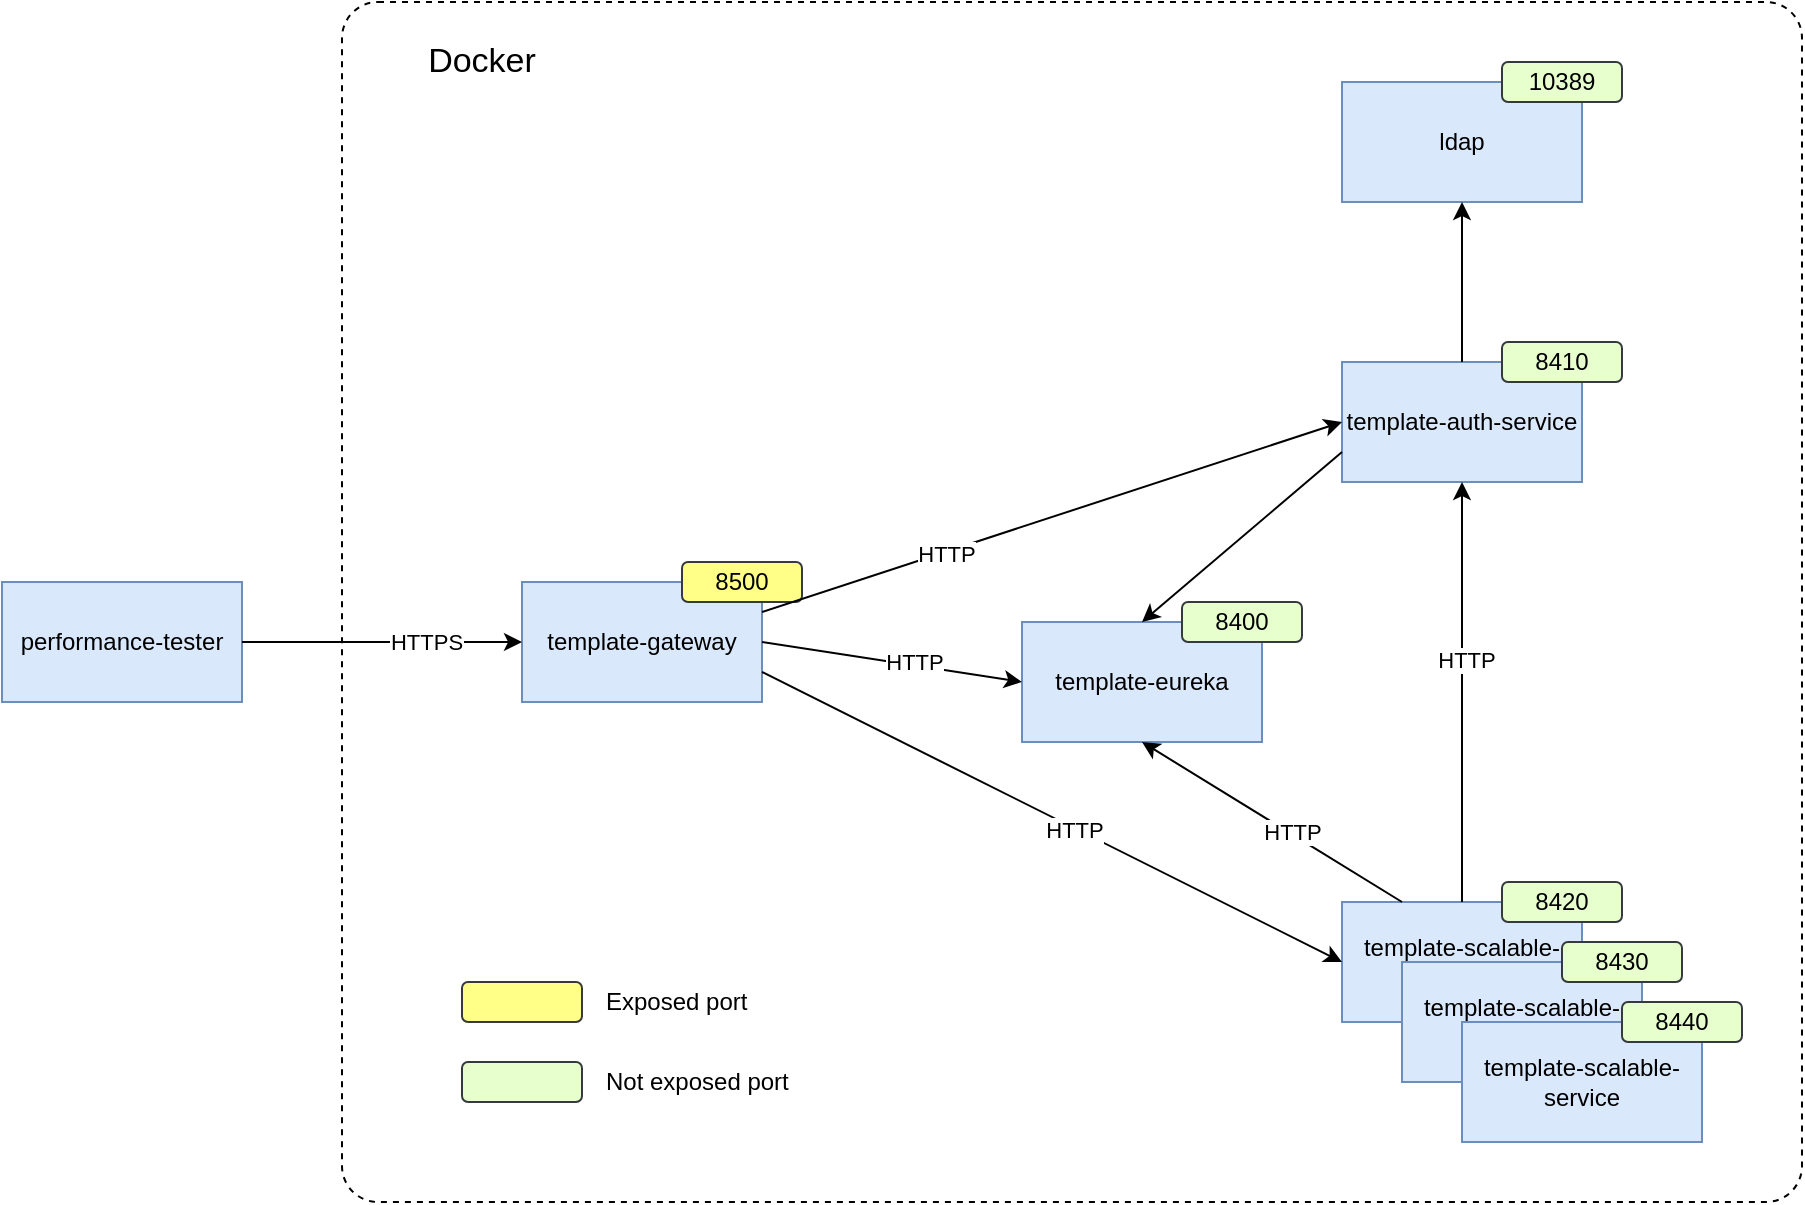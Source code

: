 <mxfile version="14.5.1" type="device" pages="2"><diagram id="zkLWxr3Ve-KkZXWS_Odb" name="Docker"><mxGraphModel dx="1486" dy="1206" grid="1" gridSize="10" guides="1" tooltips="1" connect="1" arrows="1" fold="1" page="0" pageScale="1" pageWidth="850" pageHeight="1100" math="0" shadow="0"><root><mxCell id="0"/><mxCell id="1" parent="0"/><mxCell id="SzCL9VDjmG3Q74IJDUDh-38" value="" style="rounded=1;whiteSpace=wrap;html=1;dashed=1;fillColor=none;arcSize=3;" parent="1" vertex="1"><mxGeometry x="20" y="-10" width="730" height="600" as="geometry"/></mxCell><mxCell id="SzCL9VDjmG3Q74IJDUDh-3" value="" style="group" parent="1" vertex="1" connectable="0"><mxGeometry x="110" y="270" width="140" height="70" as="geometry"/></mxCell><mxCell id="SzCL9VDjmG3Q74IJDUDh-1" value="template-gateway" style="rounded=0;whiteSpace=wrap;html=1;fillColor=#dae8fc;strokeColor=#6c8ebf;" parent="SzCL9VDjmG3Q74IJDUDh-3" vertex="1"><mxGeometry y="10" width="120" height="60" as="geometry"/></mxCell><mxCell id="SzCL9VDjmG3Q74IJDUDh-2" value="8500" style="rounded=1;whiteSpace=wrap;html=1;fillColor=#ffff88;strokeColor=#36393d;" parent="SzCL9VDjmG3Q74IJDUDh-3" vertex="1"><mxGeometry x="80" width="60" height="20" as="geometry"/></mxCell><mxCell id="SzCL9VDjmG3Q74IJDUDh-4" value="" style="group" parent="1" vertex="1" connectable="0"><mxGeometry x="360" y="290" width="140" height="70" as="geometry"/></mxCell><mxCell id="SzCL9VDjmG3Q74IJDUDh-5" value="template-eureka" style="rounded=0;whiteSpace=wrap;html=1;fillColor=#dae8fc;strokeColor=#6c8ebf;" parent="SzCL9VDjmG3Q74IJDUDh-4" vertex="1"><mxGeometry y="10" width="120" height="60" as="geometry"/></mxCell><mxCell id="SzCL9VDjmG3Q74IJDUDh-6" value="8400" style="rounded=1;whiteSpace=wrap;html=1;strokeColor=#36393d;fillColor=#E6FFCC;" parent="SzCL9VDjmG3Q74IJDUDh-4" vertex="1"><mxGeometry x="80" width="60" height="20" as="geometry"/></mxCell><mxCell id="SzCL9VDjmG3Q74IJDUDh-7" value="" style="group" parent="1" vertex="1" connectable="0"><mxGeometry x="520" y="160" width="140" height="70" as="geometry"/></mxCell><mxCell id="SzCL9VDjmG3Q74IJDUDh-8" value="template-auth-service" style="rounded=0;whiteSpace=wrap;html=1;fillColor=#dae8fc;strokeColor=#6c8ebf;" parent="SzCL9VDjmG3Q74IJDUDh-7" vertex="1"><mxGeometry y="10" width="120" height="60" as="geometry"/></mxCell><mxCell id="SzCL9VDjmG3Q74IJDUDh-9" value="8410" style="rounded=1;whiteSpace=wrap;html=1;strokeColor=#36393d;fillColor=#E6FFCC;" parent="SzCL9VDjmG3Q74IJDUDh-7" vertex="1"><mxGeometry x="80" width="60" height="20" as="geometry"/></mxCell><mxCell id="SzCL9VDjmG3Q74IJDUDh-10" value="" style="group" parent="1" vertex="1" connectable="0"><mxGeometry x="520" y="430" width="140" height="70" as="geometry"/></mxCell><mxCell id="SzCL9VDjmG3Q74IJDUDh-11" value="template-scalable-service" style="rounded=0;whiteSpace=wrap;html=1;fillColor=#dae8fc;strokeColor=#6c8ebf;" parent="SzCL9VDjmG3Q74IJDUDh-10" vertex="1"><mxGeometry y="10" width="120" height="60" as="geometry"/></mxCell><mxCell id="SzCL9VDjmG3Q74IJDUDh-12" value="8420" style="rounded=1;whiteSpace=wrap;html=1;strokeColor=#36393d;fillColor=#E6FFCC;" parent="SzCL9VDjmG3Q74IJDUDh-10" vertex="1"><mxGeometry x="80" width="60" height="20" as="geometry"/></mxCell><mxCell id="SzCL9VDjmG3Q74IJDUDh-22" value="" style="group" parent="1" vertex="1" connectable="0"><mxGeometry x="550" y="460" width="140" height="70" as="geometry"/></mxCell><mxCell id="SzCL9VDjmG3Q74IJDUDh-23" value="template-scalable-service" style="rounded=0;whiteSpace=wrap;html=1;fillColor=#dae8fc;strokeColor=#6c8ebf;" parent="SzCL9VDjmG3Q74IJDUDh-22" vertex="1"><mxGeometry y="10" width="120" height="60" as="geometry"/></mxCell><mxCell id="SzCL9VDjmG3Q74IJDUDh-24" value="8430" style="rounded=1;whiteSpace=wrap;html=1;strokeColor=#36393d;fillColor=#E6FFCC;" parent="SzCL9VDjmG3Q74IJDUDh-22" vertex="1"><mxGeometry x="80" width="60" height="20" as="geometry"/></mxCell><mxCell id="SzCL9VDjmG3Q74IJDUDh-25" value="" style="group" parent="1" vertex="1" connectable="0"><mxGeometry x="580" y="490" width="140" height="70" as="geometry"/></mxCell><mxCell id="SzCL9VDjmG3Q74IJDUDh-26" value="template-scalable-service" style="rounded=0;whiteSpace=wrap;html=1;fillColor=#dae8fc;strokeColor=#6c8ebf;" parent="SzCL9VDjmG3Q74IJDUDh-25" vertex="1"><mxGeometry y="10" width="120" height="60" as="geometry"/></mxCell><mxCell id="SzCL9VDjmG3Q74IJDUDh-27" value="8440" style="rounded=1;whiteSpace=wrap;html=1;strokeColor=#36393d;fillColor=#E6FFCC;" parent="SzCL9VDjmG3Q74IJDUDh-25" vertex="1"><mxGeometry x="80" width="60" height="20" as="geometry"/></mxCell><mxCell id="SzCL9VDjmG3Q74IJDUDh-28" value="" style="endArrow=classic;html=1;entryX=0.5;entryY=1;entryDx=0;entryDy=0;" parent="1" source="SzCL9VDjmG3Q74IJDUDh-11" target="SzCL9VDjmG3Q74IJDUDh-8" edge="1"><mxGeometry width="50" height="50" relative="1" as="geometry"><mxPoint x="400" y="430" as="sourcePoint"/><mxPoint x="450" y="380" as="targetPoint"/></mxGeometry></mxCell><mxCell id="M8_rLOcpwuxy9JoNi_LB-5" value="HTTP" style="edgeLabel;html=1;align=center;verticalAlign=middle;resizable=0;points=[];" parent="SzCL9VDjmG3Q74IJDUDh-28" vertex="1" connectable="0"><mxGeometry x="0.152" y="-2" relative="1" as="geometry"><mxPoint as="offset"/></mxGeometry></mxCell><mxCell id="SzCL9VDjmG3Q74IJDUDh-29" value="" style="endArrow=classic;html=1;entryX=0;entryY=0.5;entryDx=0;entryDy=0;exitX=1;exitY=0.25;exitDx=0;exitDy=0;" parent="1" source="SzCL9VDjmG3Q74IJDUDh-1" target="SzCL9VDjmG3Q74IJDUDh-8" edge="1"><mxGeometry width="50" height="50" relative="1" as="geometry"><mxPoint x="200" y="300" as="sourcePoint"/><mxPoint x="450" y="380" as="targetPoint"/></mxGeometry></mxCell><mxCell id="M8_rLOcpwuxy9JoNi_LB-2" value="HTTP" style="edgeLabel;html=1;align=center;verticalAlign=middle;resizable=0;points=[];" parent="SzCL9VDjmG3Q74IJDUDh-29" vertex="1" connectable="0"><mxGeometry x="-0.368" y="-1" relative="1" as="geometry"><mxPoint as="offset"/></mxGeometry></mxCell><mxCell id="SzCL9VDjmG3Q74IJDUDh-30" value="" style="endArrow=classic;html=1;exitX=1;exitY=0.75;exitDx=0;exitDy=0;entryX=0;entryY=0.5;entryDx=0;entryDy=0;" parent="1" source="SzCL9VDjmG3Q74IJDUDh-1" target="SzCL9VDjmG3Q74IJDUDh-11" edge="1"><mxGeometry width="50" height="50" relative="1" as="geometry"><mxPoint x="400" y="430" as="sourcePoint"/><mxPoint x="450" y="380" as="targetPoint"/></mxGeometry></mxCell><mxCell id="M8_rLOcpwuxy9JoNi_LB-4" value="HTTP" style="edgeLabel;html=1;align=center;verticalAlign=middle;resizable=0;points=[];" parent="SzCL9VDjmG3Q74IJDUDh-30" vertex="1" connectable="0"><mxGeometry x="0.079" y="-1" relative="1" as="geometry"><mxPoint as="offset"/></mxGeometry></mxCell><mxCell id="SzCL9VDjmG3Q74IJDUDh-31" value="" style="group" parent="1" vertex="1" connectable="0"><mxGeometry x="520" y="20" width="140" height="70" as="geometry"/></mxCell><mxCell id="SzCL9VDjmG3Q74IJDUDh-32" value="ldap" style="rounded=0;whiteSpace=wrap;html=1;fillColor=#dae8fc;strokeColor=#6c8ebf;" parent="SzCL9VDjmG3Q74IJDUDh-31" vertex="1"><mxGeometry y="10" width="120" height="60" as="geometry"/></mxCell><mxCell id="SzCL9VDjmG3Q74IJDUDh-33" value="10389" style="rounded=1;whiteSpace=wrap;html=1;strokeColor=#36393d;fillColor=#E6FFCC;" parent="SzCL9VDjmG3Q74IJDUDh-31" vertex="1"><mxGeometry x="80" width="60" height="20" as="geometry"/></mxCell><mxCell id="SzCL9VDjmG3Q74IJDUDh-34" value="" style="endArrow=classic;html=1;entryX=0.5;entryY=1;entryDx=0;entryDy=0;exitX=0.5;exitY=0;exitDx=0;exitDy=0;" parent="1" source="SzCL9VDjmG3Q74IJDUDh-8" target="SzCL9VDjmG3Q74IJDUDh-32" edge="1"><mxGeometry width="50" height="50" relative="1" as="geometry"><mxPoint x="400" y="430" as="sourcePoint"/><mxPoint x="450" y="380" as="targetPoint"/></mxGeometry></mxCell><mxCell id="SzCL9VDjmG3Q74IJDUDh-35" value="" style="endArrow=classic;html=1;entryX=0.5;entryY=0;entryDx=0;entryDy=0;exitX=0;exitY=0.75;exitDx=0;exitDy=0;" parent="1" source="SzCL9VDjmG3Q74IJDUDh-8" target="SzCL9VDjmG3Q74IJDUDh-5" edge="1"><mxGeometry width="50" height="50" relative="1" as="geometry"><mxPoint x="400" y="430" as="sourcePoint"/><mxPoint x="450" y="380" as="targetPoint"/></mxGeometry></mxCell><mxCell id="SzCL9VDjmG3Q74IJDUDh-36" value="" style="endArrow=classic;html=1;entryX=0.5;entryY=1;entryDx=0;entryDy=0;exitX=0.25;exitY=0;exitDx=0;exitDy=0;" parent="1" source="SzCL9VDjmG3Q74IJDUDh-11" target="SzCL9VDjmG3Q74IJDUDh-5" edge="1"><mxGeometry width="50" height="50" relative="1" as="geometry"><mxPoint x="400" y="430" as="sourcePoint"/><mxPoint x="450" y="380" as="targetPoint"/></mxGeometry></mxCell><mxCell id="M8_rLOcpwuxy9JoNi_LB-6" value="HTTP" style="edgeLabel;html=1;align=center;verticalAlign=middle;resizable=0;points=[];" parent="SzCL9VDjmG3Q74IJDUDh-36" vertex="1" connectable="0"><mxGeometry x="-0.146" y="-1" relative="1" as="geometry"><mxPoint as="offset"/></mxGeometry></mxCell><mxCell id="SzCL9VDjmG3Q74IJDUDh-37" value="" style="endArrow=classic;html=1;entryX=0;entryY=0.5;entryDx=0;entryDy=0;exitX=1;exitY=0.5;exitDx=0;exitDy=0;" parent="1" source="SzCL9VDjmG3Q74IJDUDh-1" target="SzCL9VDjmG3Q74IJDUDh-5" edge="1"><mxGeometry width="50" height="50" relative="1" as="geometry"><mxPoint x="400" y="430" as="sourcePoint"/><mxPoint x="450" y="380" as="targetPoint"/></mxGeometry></mxCell><mxCell id="M8_rLOcpwuxy9JoNi_LB-3" value="HTTP" style="edgeLabel;html=1;align=center;verticalAlign=middle;resizable=0;points=[];" parent="SzCL9VDjmG3Q74IJDUDh-37" vertex="1" connectable="0"><mxGeometry x="0.165" y="2" relative="1" as="geometry"><mxPoint as="offset"/></mxGeometry></mxCell><mxCell id="SzCL9VDjmG3Q74IJDUDh-40" value="performance-tester" style="rounded=0;whiteSpace=wrap;html=1;fillColor=#dae8fc;strokeColor=#6c8ebf;" parent="1" vertex="1"><mxGeometry x="-150" y="280" width="120" height="60" as="geometry"/></mxCell><mxCell id="SzCL9VDjmG3Q74IJDUDh-42" value="" style="endArrow=classic;html=1;exitX=1;exitY=0.5;exitDx=0;exitDy=0;entryX=0;entryY=0.5;entryDx=0;entryDy=0;" parent="1" source="SzCL9VDjmG3Q74IJDUDh-40" target="SzCL9VDjmG3Q74IJDUDh-1" edge="1"><mxGeometry width="50" height="50" relative="1" as="geometry"><mxPoint x="330" y="330" as="sourcePoint"/><mxPoint x="380" y="280" as="targetPoint"/></mxGeometry></mxCell><mxCell id="M8_rLOcpwuxy9JoNi_LB-1" value="HTTPS" style="edgeLabel;html=1;align=center;verticalAlign=middle;resizable=0;points=[];" parent="SzCL9VDjmG3Q74IJDUDh-42" vertex="1" connectable="0"><mxGeometry x="0.317" y="1" relative="1" as="geometry"><mxPoint y="1" as="offset"/></mxGeometry></mxCell><mxCell id="SzCL9VDjmG3Q74IJDUDh-43" value="Docker" style="text;html=1;strokeColor=none;fillColor=none;align=center;verticalAlign=middle;whiteSpace=wrap;rounded=0;dashed=1;fontSize=17;" parent="1" vertex="1"><mxGeometry x="40" width="100" height="40" as="geometry"/></mxCell><mxCell id="M8_rLOcpwuxy9JoNi_LB-7" value="" style="rounded=1;whiteSpace=wrap;html=1;fillColor=#ffff88;strokeColor=#36393d;" parent="1" vertex="1"><mxGeometry x="80" y="480" width="60" height="20" as="geometry"/></mxCell><mxCell id="M8_rLOcpwuxy9JoNi_LB-8" value="Exposed port" style="text;html=1;strokeColor=none;fillColor=none;align=left;verticalAlign=middle;whiteSpace=wrap;rounded=0;" parent="1" vertex="1"><mxGeometry x="150" y="480" width="100" height="20" as="geometry"/></mxCell><mxCell id="M8_rLOcpwuxy9JoNi_LB-9" value="" style="rounded=1;whiteSpace=wrap;html=1;strokeColor=#36393d;fillColor=#E6FFCC;" parent="1" vertex="1"><mxGeometry x="80" y="520" width="60" height="20" as="geometry"/></mxCell><mxCell id="M8_rLOcpwuxy9JoNi_LB-10" value="Not exposed port" style="text;html=1;strokeColor=none;fillColor=none;align=left;verticalAlign=middle;whiteSpace=wrap;rounded=0;" parent="1" vertex="1"><mxGeometry x="150" y="520" width="100" height="20" as="geometry"/></mxCell></root></mxGraphModel></diagram><diagram name="K8s" id="A74nftYlvzB3GKPRh5p6"><mxGraphModel dx="2118" dy="1085" grid="1" gridSize="10" guides="1" tooltips="1" connect="1" arrows="1" fold="1" page="0" pageScale="1" pageWidth="850" pageHeight="1100" math="0" shadow="0"><root><mxCell id="duQ5a-z2jA8PVYuKpQVg-0"/><mxCell id="duQ5a-z2jA8PVYuKpQVg-1" parent="duQ5a-z2jA8PVYuKpQVg-0"/><mxCell id="duQ5a-z2jA8PVYuKpQVg-2" value="" style="rounded=1;whiteSpace=wrap;html=1;dashed=1;fillColor=none;arcSize=3;" vertex="1" parent="duQ5a-z2jA8PVYuKpQVg-1"><mxGeometry x="330" y="-20" width="470" height="530" as="geometry"/></mxCell><mxCell id="duQ5a-z2jA8PVYuKpQVg-21" value="" style="endArrow=classic;html=1;entryX=0.5;entryY=1;entryDx=0;entryDy=0;" edge="1" parent="duQ5a-z2jA8PVYuKpQVg-1" source="duQ5a-z2jA8PVYuKpQVg-13" target="duQ5a-z2jA8PVYuKpQVg-10"><mxGeometry width="50" height="50" relative="1" as="geometry"><mxPoint x="400" y="430" as="sourcePoint"/><mxPoint x="450" y="380" as="targetPoint"/></mxGeometry></mxCell><mxCell id="duQ5a-z2jA8PVYuKpQVg-22" value="HTTP" style="edgeLabel;html=1;align=center;verticalAlign=middle;resizable=0;points=[];" vertex="1" connectable="0" parent="duQ5a-z2jA8PVYuKpQVg-21"><mxGeometry x="0.152" y="-2" relative="1" as="geometry"><mxPoint as="offset"/></mxGeometry></mxCell><mxCell id="duQ5a-z2jA8PVYuKpQVg-23" value="" style="endArrow=classic;html=1;entryX=0;entryY=0.5;entryDx=0;entryDy=0;exitX=1;exitY=0.25;exitDx=0;exitDy=0;" edge="1" parent="duQ5a-z2jA8PVYuKpQVg-1" source="duQ5a-z2jA8PVYuKpQVg-4" target="duQ5a-z2jA8PVYuKpQVg-10"><mxGeometry width="50" height="50" relative="1" as="geometry"><mxPoint x="200" y="300" as="sourcePoint"/><mxPoint x="450" y="380" as="targetPoint"/></mxGeometry></mxCell><mxCell id="duQ5a-z2jA8PVYuKpQVg-24" value="HTTP" style="edgeLabel;html=1;align=center;verticalAlign=middle;resizable=0;points=[];" vertex="1" connectable="0" parent="duQ5a-z2jA8PVYuKpQVg-23"><mxGeometry x="-0.368" y="-1" relative="1" as="geometry"><mxPoint x="18.41" y="-15.32" as="offset"/></mxGeometry></mxCell><mxCell id="duQ5a-z2jA8PVYuKpQVg-25" value="" style="endArrow=classic;html=1;exitX=1;exitY=0.75;exitDx=0;exitDy=0;entryX=0;entryY=0.5;entryDx=0;entryDy=0;" edge="1" parent="duQ5a-z2jA8PVYuKpQVg-1" source="duQ5a-z2jA8PVYuKpQVg-4" target="duQ5a-z2jA8PVYuKpQVg-13"><mxGeometry width="50" height="50" relative="1" as="geometry"><mxPoint x="400" y="430" as="sourcePoint"/><mxPoint x="450" y="380" as="targetPoint"/></mxGeometry></mxCell><mxCell id="duQ5a-z2jA8PVYuKpQVg-26" value="HTTP" style="edgeLabel;html=1;align=center;verticalAlign=middle;resizable=0;points=[];" vertex="1" connectable="0" parent="duQ5a-z2jA8PVYuKpQVg-25"><mxGeometry x="0.079" y="-1" relative="1" as="geometry"><mxPoint as="offset"/></mxGeometry></mxCell><mxCell id="duQ5a-z2jA8PVYuKpQVg-30" value="" style="endArrow=classic;html=1;entryX=0.5;entryY=1;entryDx=0;entryDy=0;exitX=0.5;exitY=0;exitDx=0;exitDy=0;" edge="1" parent="duQ5a-z2jA8PVYuKpQVg-1" source="duQ5a-z2jA8PVYuKpQVg-10" target="duQ5a-z2jA8PVYuKpQVg-28"><mxGeometry width="50" height="50" relative="1" as="geometry"><mxPoint x="400" y="430" as="sourcePoint"/><mxPoint x="450" y="380" as="targetPoint"/></mxGeometry></mxCell><mxCell id="duQ5a-z2jA8PVYuKpQVg-36" value="performance-tester" style="rounded=0;whiteSpace=wrap;html=1;fillColor=#dae8fc;strokeColor=#6c8ebf;" vertex="1" parent="duQ5a-z2jA8PVYuKpQVg-1"><mxGeometry x="40" y="300" width="120" height="60" as="geometry"/></mxCell><mxCell id="duQ5a-z2jA8PVYuKpQVg-37" value="" style="endArrow=classic;html=1;exitX=1;exitY=0.5;exitDx=0;exitDy=0;entryX=0;entryY=0.75;entryDx=0;entryDy=0;" edge="1" parent="duQ5a-z2jA8PVYuKpQVg-1" source="duQ5a-z2jA8PVYuKpQVg-36" target="duQ5a-z2jA8PVYuKpQVg-4"><mxGeometry width="50" height="50" relative="1" as="geometry"><mxPoint x="330" y="330" as="sourcePoint"/><mxPoint x="380" y="280" as="targetPoint"/></mxGeometry></mxCell><mxCell id="duQ5a-z2jA8PVYuKpQVg-38" value="HTTPS" style="edgeLabel;html=1;align=center;verticalAlign=middle;resizable=0;points=[];" vertex="1" connectable="0" parent="duQ5a-z2jA8PVYuKpQVg-37"><mxGeometry x="0.317" y="1" relative="1" as="geometry"><mxPoint x="-11.96" y="3.95" as="offset"/></mxGeometry></mxCell><mxCell id="duQ5a-z2jA8PVYuKpQVg-39" value="Kubernetes (namespace: wstemplate)" style="text;html=1;strokeColor=none;fillColor=none;align=left;verticalAlign=middle;whiteSpace=wrap;rounded=0;dashed=1;fontSize=17;" vertex="1" parent="duQ5a-z2jA8PVYuKpQVg-1"><mxGeometry x="340" y="-20" width="320" height="40" as="geometry"/></mxCell><mxCell id="duQ5a-z2jA8PVYuKpQVg-28" value="ldap" style="rounded=0;whiteSpace=wrap;html=1;fillColor=#dae8fc;strokeColor=#6c8ebf;" vertex="1" parent="duQ5a-z2jA8PVYuKpQVg-1"><mxGeometry x="520" y="40" width="120" height="60" as="geometry"/></mxCell><mxCell id="duQ5a-z2jA8PVYuKpQVg-10" value="auth-service" style="rounded=0;whiteSpace=wrap;html=1;fillColor=#dae8fc;strokeColor=#6c8ebf;" vertex="1" parent="duQ5a-z2jA8PVYuKpQVg-1"><mxGeometry x="520" y="170" width="120" height="60" as="geometry"/></mxCell><mxCell id="duQ5a-z2jA8PVYuKpQVg-4" value="nginx&lt;br&gt;(api gateway)" style="rounded=0;whiteSpace=wrap;html=1;fillColor=#dae8fc;strokeColor=#6c8ebf;" vertex="1" parent="duQ5a-z2jA8PVYuKpQVg-1"><mxGeometry x="270" y="250" width="120" height="60" as="geometry"/></mxCell><mxCell id="duQ5a-z2jA8PVYuKpQVg-13" value="scalable-service" style="rounded=0;whiteSpace=wrap;html=1;fillColor=#dae8fc;strokeColor=#6c8ebf;" vertex="1" parent="duQ5a-z2jA8PVYuKpQVg-1"><mxGeometry x="520" y="350" width="120" height="60" as="geometry"/></mxCell><mxCell id="duQ5a-z2jA8PVYuKpQVg-16" value="scalable-service" style="rounded=0;whiteSpace=wrap;html=1;fillColor=#dae8fc;strokeColor=#6c8ebf;" vertex="1" parent="duQ5a-z2jA8PVYuKpQVg-1"><mxGeometry x="550" y="380" width="120" height="60" as="geometry"/></mxCell><mxCell id="duQ5a-z2jA8PVYuKpQVg-19" value="scalable-service" style="rounded=0;whiteSpace=wrap;html=1;fillColor=#dae8fc;strokeColor=#6c8ebf;" vertex="1" parent="duQ5a-z2jA8PVYuKpQVg-1"><mxGeometry x="580" y="410" width="120" height="60" as="geometry"/></mxCell><mxCell id="duQ5a-z2jA8PVYuKpQVg-44" value="" style="shape=cylinder3;whiteSpace=wrap;html=1;boundedLbl=1;backgroundOutline=1;size=6;align=left;fillColor=#dae8fc;strokeColor=#6c8ebf;" vertex="1" parent="duQ5a-z2jA8PVYuKpQVg-1"><mxGeometry x="710" y="170" width="50" height="60" as="geometry"/></mxCell><mxCell id="duQ5a-z2jA8PVYuKpQVg-45" value="" style="endArrow=classic;html=1;entryX=0;entryY=0.5;entryDx=0;entryDy=0;entryPerimeter=0;exitX=1;exitY=0.5;exitDx=0;exitDy=0;" edge="1" parent="duQ5a-z2jA8PVYuKpQVg-1" source="duQ5a-z2jA8PVYuKpQVg-10" target="duQ5a-z2jA8PVYuKpQVg-44"><mxGeometry width="50" height="50" relative="1" as="geometry"><mxPoint x="440" y="340" as="sourcePoint"/><mxPoint x="490" y="290" as="targetPoint"/></mxGeometry></mxCell><mxCell id="duQ5a-z2jA8PVYuKpQVg-46" value="browser" style="rounded=0;whiteSpace=wrap;html=1;fillColor=#dae8fc;strokeColor=#6c8ebf;" vertex="1" parent="duQ5a-z2jA8PVYuKpQVg-1"><mxGeometry x="40" y="190" width="120" height="60" as="geometry"/></mxCell><mxCell id="duQ5a-z2jA8PVYuKpQVg-48" value="HTTPS" style="endArrow=classic;html=1;exitX=1;exitY=0.5;exitDx=0;exitDy=0;entryX=0;entryY=0.25;entryDx=0;entryDy=0;" edge="1" parent="duQ5a-z2jA8PVYuKpQVg-1" source="duQ5a-z2jA8PVYuKpQVg-46" target="duQ5a-z2jA8PVYuKpQVg-4"><mxGeometry width="50" height="50" relative="1" as="geometry"><mxPoint x="400" y="360" as="sourcePoint"/><mxPoint x="450" y="310" as="targetPoint"/></mxGeometry></mxCell><mxCell id="duQ5a-z2jA8PVYuKpQVg-49" value="https://auth-service.wstemplate.k8s-test.perit.hu/admin-gui&lt;br&gt;https://scalable-service.wstemplate.k8s-test.perit.hu/admin-gui&lt;br&gt;https://pgadmin.wstemplate.k8s-test.perit.hu" style="text;html=1;strokeColor=none;fillColor=none;align=left;verticalAlign=top;whiteSpace=wrap;rounded=0;" vertex="1" parent="duQ5a-z2jA8PVYuKpQVg-1"><mxGeometry x="-20" y="120" width="340" height="50" as="geometry"/></mxCell><mxCell id="duQ5a-z2jA8PVYuKpQVg-51" value="https://auth-service.wstemplate.k8s-test.perit.hu/api/spvitamin/authenticate&lt;br&gt;https://scalable-service.wstemplate.k8s-test.perit.hu/api/service" style="text;html=1;strokeColor=none;fillColor=none;align=left;verticalAlign=top;whiteSpace=wrap;rounded=0;" vertex="1" parent="duQ5a-z2jA8PVYuKpQVg-1"><mxGeometry x="-20" y="380" width="430" height="40" as="geometry"/></mxCell></root></mxGraphModel></diagram></mxfile>